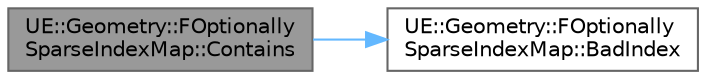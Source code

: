 digraph "UE::Geometry::FOptionallySparseIndexMap::Contains"
{
 // INTERACTIVE_SVG=YES
 // LATEX_PDF_SIZE
  bgcolor="transparent";
  edge [fontname=Helvetica,fontsize=10,labelfontname=Helvetica,labelfontsize=10];
  node [fontname=Helvetica,fontsize=10,shape=box,height=0.2,width=0.4];
  rankdir="LR";
  Node1 [id="Node000001",label="UE::Geometry::FOptionally\lSparseIndexMap::Contains",height=0.2,width=0.4,color="gray40", fillcolor="grey60", style="filled", fontcolor="black",tooltip="dense variant: returns true unless you have set index to InvalidIndex (eg via SetToInvalid) sparse va..."];
  Node1 -> Node2 [id="edge1_Node000001_Node000002",color="steelblue1",style="solid",tooltip=" "];
  Node2 [id="Node000002",label="UE::Geometry::FOptionally\lSparseIndexMap::BadIndex",height=0.2,width=0.4,color="grey40", fillcolor="white", style="filled",URL="$d0/da6/structUE_1_1Geometry_1_1FOptionallySparseIndexMap.html#ada77e6d68235f0b434b52a32e9d1dd60",tooltip=" "];
}
